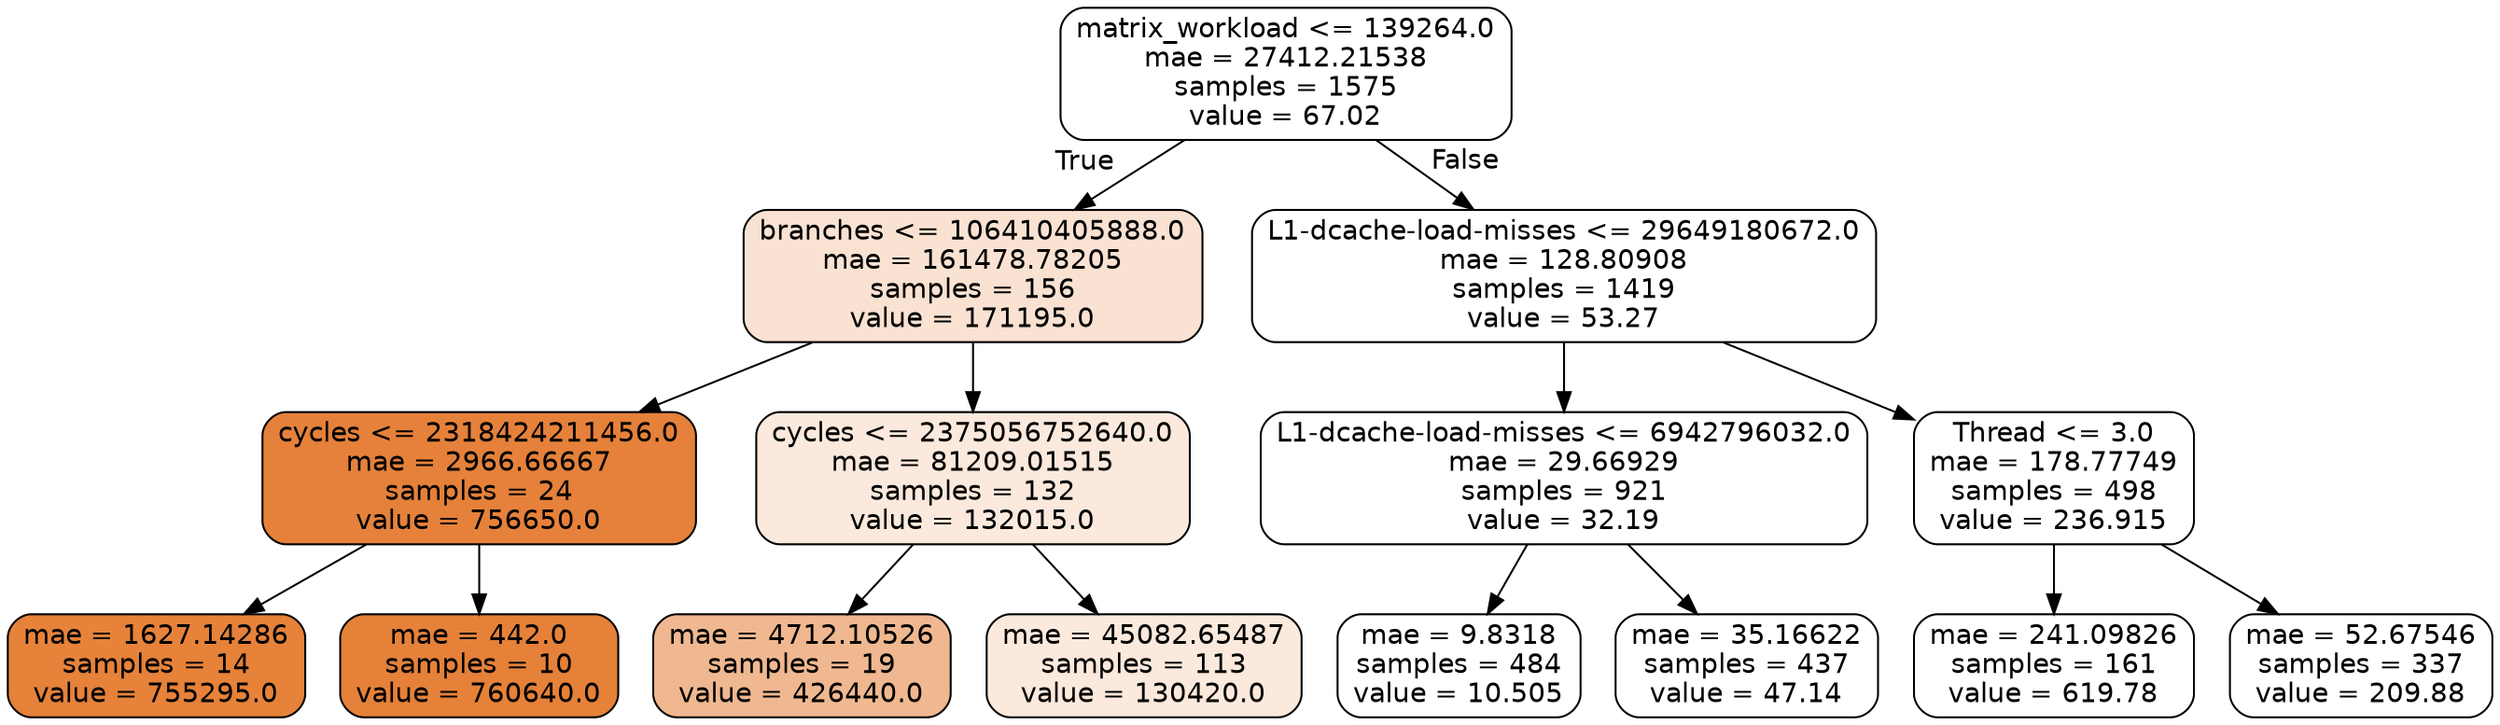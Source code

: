 digraph Tree {
node [shape=box, style="filled, rounded", color="black", fontname=helvetica] ;
edge [fontname=helvetica] ;
0 [label="matrix_workload <= 139264.0\nmae = 27412.21538\nsamples = 1575\nvalue = 67.02", fillcolor="#e5813900"] ;
1 [label="branches <= 106410405888.0\nmae = 161478.78205\nsamples = 156\nvalue = 171195.0", fillcolor="#e5813939"] ;
0 -> 1 [labeldistance=2.5, labelangle=45, headlabel="True"] ;
2 [label="cycles <= 2318424211456.0\nmae = 2966.66667\nsamples = 24\nvalue = 756650.0", fillcolor="#e58139fe"] ;
1 -> 2 ;
3 [label="mae = 1627.14286\nsamples = 14\nvalue = 755295.0", fillcolor="#e58139fd"] ;
2 -> 3 ;
4 [label="mae = 442.0\nsamples = 10\nvalue = 760640.0", fillcolor="#e58139ff"] ;
2 -> 4 ;
5 [label="cycles <= 2375056752640.0\nmae = 81209.01515\nsamples = 132\nvalue = 132015.0", fillcolor="#e581392c"] ;
1 -> 5 ;
6 [label="mae = 4712.10526\nsamples = 19\nvalue = 426440.0", fillcolor="#e581398f"] ;
5 -> 6 ;
7 [label="mae = 45082.65487\nsamples = 113\nvalue = 130420.0", fillcolor="#e581392c"] ;
5 -> 7 ;
8 [label="L1-dcache-load-misses <= 29649180672.0\nmae = 128.80908\nsamples = 1419\nvalue = 53.27", fillcolor="#e5813900"] ;
0 -> 8 [labeldistance=2.5, labelangle=-45, headlabel="False"] ;
9 [label="L1-dcache-load-misses <= 6942796032.0\nmae = 29.66929\nsamples = 921\nvalue = 32.19", fillcolor="#e5813900"] ;
8 -> 9 ;
10 [label="mae = 9.8318\nsamples = 484\nvalue = 10.505", fillcolor="#e5813900"] ;
9 -> 10 ;
11 [label="mae = 35.16622\nsamples = 437\nvalue = 47.14", fillcolor="#e5813900"] ;
9 -> 11 ;
12 [label="Thread <= 3.0\nmae = 178.77749\nsamples = 498\nvalue = 236.915", fillcolor="#e5813900"] ;
8 -> 12 ;
13 [label="mae = 241.09826\nsamples = 161\nvalue = 619.78", fillcolor="#e5813900"] ;
12 -> 13 ;
14 [label="mae = 52.67546\nsamples = 337\nvalue = 209.88", fillcolor="#e5813900"] ;
12 -> 14 ;
}